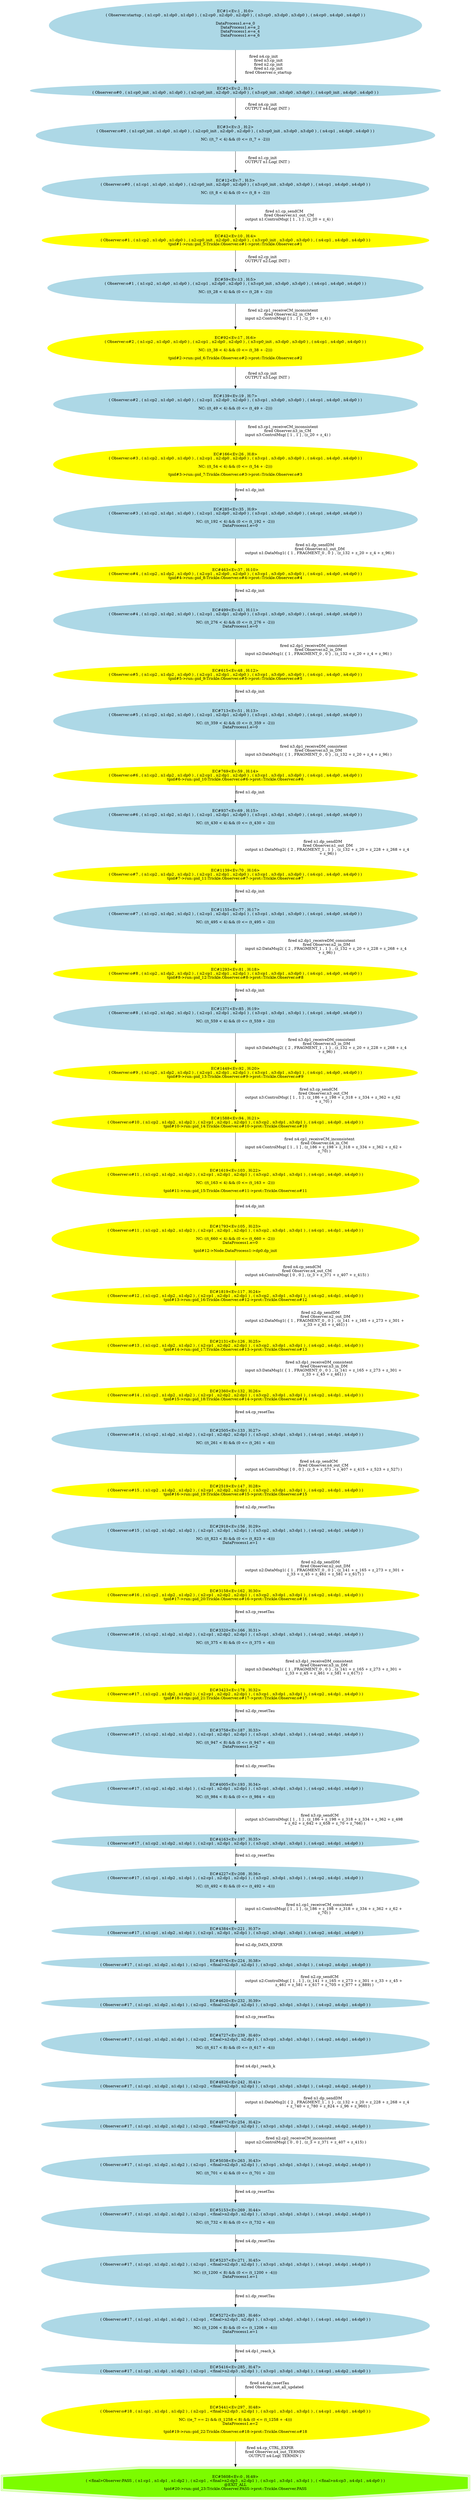 digraph fscn {
EC1 [
	label="EC#1<Ev:1 , H:0>
( Observer:startup , ( n1:cp0 , n1:dp0 , n1:dp0 ) , ( n2:cp0 , n2:dp0 , n2:dp0 ) , ( n3:cp0 , n3:dp0 , n3:dp0 ) , ( n4:cp0 , n4:dp0 , n4:dp0 ) )

DataProcess1.e=e_0
	DataProcess1.e=e_2
	DataProcess1.e=e_4
	DataProcess1.e=e_6
	"
	color=lightblue
	shape=ellipse
	style=filled
]
EC1 -> EC2 [
	label="fired n4.cp_init
	fired n3.cp_init
	fired n2.cp_init
	fired n1.cp_init
	fired Observer.o_startup
	"
]
EC2 [
	label="EC#2<Ev:2 , H:1>
( Observer:o#0 , ( n1:cp0_init , n1:dp0 , n1:dp0 ) , ( n2:cp0_init , n2:dp0 , n2:dp0 ) , ( n3:cp0_init , n3:dp0 , n3:dp0 ) , ( n4:cp0_init , n4:dp0 , n4:dp0 ) )"
	color=lightblue
	shape=ellipse
	style=filled
]
EC2 -> EC3 [
	label="fired n4.cp_init
	OUTPUT n4:Log( INIT )
	"
]
EC3 [
	label="EC#3<Ev:3 , H:2>
( Observer:o#0 , ( n1:cp0_init , n1:dp0 , n1:dp0 ) , ( n2:cp0_init , n2:dp0 , n2:dp0 ) , ( n3:cp0_init , n3:dp0 , n3:dp0 ) , ( n4:cp1 , n4:dp0 , n4:dp0 ) )

NC: ((t_7 < 4) && (0 <= (t_7 + -2)))
	"
	color=lightblue
	shape=ellipse
	style=filled
]
EC3 -> EC12 [
	label="fired n1.cp_init
	OUTPUT n1:Log( INIT )
	"
]
EC12 [
	label="EC#12<Ev:7 , H:3>
( Observer:o#0 , ( n1:cp1 , n1:dp0 , n1:dp0 ) , ( n2:cp0_init , n2:dp0 , n2:dp0 ) , ( n3:cp0_init , n3:dp0 , n3:dp0 ) , ( n4:cp1 , n4:dp0 , n4:dp0 ) )

NC: ((t_8 < 4) && (0 <= (t_8 + -2)))
	"
	color=lightblue
	shape=ellipse
	style=filled
]
EC12 -> EC42 [
	label="fired n1.cp_sendCM
	fired Observer.n1_out_CM
	output n1:ControlMsg( [ 1 , 1 ] , (z_20 + z_4) )
	"
]
EC42 [
	label="EC#42<Ev:10 , H:4>
( Observer:o#1 , ( n1:cp2 , n1:dp0 , n1:dp0 ) , ( n2:cp0_init , n2:dp0 , n2:dp0 ) , ( n3:cp0_init , n3:dp0 , n3:dp0 ) , ( n4:cp1 , n4:dp0 , n4:dp0 ) )
tpid#1->run::pid_5:Trickle.Observer.o#1->prot::Trickle.Observer.o#1"
	color=yellow
	shape=ellipse
	style=filled
]
EC42 -> EC59 [
	label="fired n2.cp_init
	OUTPUT n2:Log( INIT )
	"
]
EC59 [
	label="EC#59<Ev:13 , H:5>
( Observer:o#1 , ( n1:cp2 , n1:dp0 , n1:dp0 ) , ( n2:cp1 , n2:dp0 , n2:dp0 ) , ( n3:cp0_init , n3:dp0 , n3:dp0 ) , ( n4:cp1 , n4:dp0 , n4:dp0 ) )

NC: ((t_28 < 4) && (0 <= (t_28 + -2)))
	"
	color=lightblue
	shape=ellipse
	style=filled
]
EC59 -> EC92 [
	label="fired n2.cp1_receiveCM_inconsistent
	fired Observer.n2_in_CM
	input n2:ControlMsg( [ 1 , 1 ] , (z_20 + z_4) )
	"
]
EC92 [
	label="EC#92<Ev:17 , H:6>
( Observer:o#2 , ( n1:cp2 , n1:dp0 , n1:dp0 ) , ( n2:cp1 , n2:dp0 , n2:dp0 ) , ( n3:cp0_init , n3:dp0 , n3:dp0 ) , ( n4:cp1 , n4:dp0 , n4:dp0 ) )

NC: ((t_38 < 4) && (0 <= (t_38 + -2)))
	
tpid#2->run::pid_6:Trickle.Observer.o#2->prot::Trickle.Observer.o#2"
	color=yellow
	shape=ellipse
	style=filled
]
EC92 -> EC139 [
	label="fired n3.cp_init
	OUTPUT n3:Log( INIT )
	"
]
EC139 [
	label="EC#139<Ev:19 , H:7>
( Observer:o#2 , ( n1:cp2 , n1:dp0 , n1:dp0 ) , ( n2:cp1 , n2:dp0 , n2:dp0 ) , ( n3:cp1 , n3:dp0 , n3:dp0 ) , ( n4:cp1 , n4:dp0 , n4:dp0 ) )

NC: ((t_49 < 4) && (0 <= (t_49 + -2)))
	"
	color=lightblue
	shape=ellipse
	style=filled
]
EC139 -> EC166 [
	label="fired n3.cp1_receiveCM_inconsistent
	fired Observer.n3_in_CM
	input n3:ControlMsg( [ 1 , 1 ] , (z_20 + z_4) )
	"
]
EC166 [
	label="EC#166<Ev:26 , H:8>
( Observer:o#3 , ( n1:cp2 , n1:dp0 , n1:dp0 ) , ( n2:cp1 , n2:dp0 , n2:dp0 ) , ( n3:cp1 , n3:dp0 , n3:dp0 ) , ( n4:cp1 , n4:dp0 , n4:dp0 ) )

NC: ((t_54 < 4) && (0 <= (t_54 + -2)))
	
tpid#3->run::pid_7:Trickle.Observer.o#3->prot::Trickle.Observer.o#3"
	color=yellow
	shape=ellipse
	style=filled
]
EC166 -> EC285 [
	label="fired n1.dp_init
	"
]
EC285 [
	label="EC#285<Ev:35 , H:9>
( Observer:o#3 , ( n1:cp2 , n1:dp1 , n1:dp0 ) , ( n2:cp1 , n2:dp0 , n2:dp0 ) , ( n3:cp1 , n3:dp0 , n3:dp0 ) , ( n4:cp1 , n4:dp0 , n4:dp0 ) )

NC: ((t_192 < 4) && (0 <= (t_192 + -2)))
	DataProcess1.e=0
	"
	color=lightblue
	shape=ellipse
	style=filled
]
EC285 -> EC463 [
	label="fired n1.dp_sendDM
	fired Observer.n1_out_DM
	output n1:DataMsg1( { 1 , FRAGMENT_0 , 0 } , (z_132 + z_20 + z_4 + z_96) )
	"
]
EC463 [
	label="EC#463<Ev:37 , H:10>
( Observer:o#4 , ( n1:cp2 , n1:dp2 , n1:dp0 ) , ( n2:cp1 , n2:dp0 , n2:dp0 ) , ( n3:cp1 , n3:dp0 , n3:dp0 ) , ( n4:cp1 , n4:dp0 , n4:dp0 ) )
tpid#4->run::pid_8:Trickle.Observer.o#4->prot::Trickle.Observer.o#4"
	color=yellow
	shape=ellipse
	style=filled
]
EC463 -> EC499 [
	label="fired n2.dp_init
	"
]
EC499 [
	label="EC#499<Ev:43 , H:11>
( Observer:o#4 , ( n1:cp2 , n1:dp2 , n1:dp0 ) , ( n2:cp1 , n2:dp1 , n2:dp0 ) , ( n3:cp1 , n3:dp0 , n3:dp0 ) , ( n4:cp1 , n4:dp0 , n4:dp0 ) )

NC: ((t_276 < 4) && (0 <= (t_276 + -2)))
	DataProcess1.e=0
	"
	color=lightblue
	shape=ellipse
	style=filled
]
EC499 -> EC615 [
	label="fired n2.dp1_receiveDM_consistent
	fired Observer.n2_in_DM
	input n2:DataMsg1( { 1 , FRAGMENT_0 , 0 } , (z_132 + z_20 + z_4 + z_96) )
	"
]
EC615 [
	label="EC#615<Ev:48 , H:12>
( Observer:o#5 , ( n1:cp2 , n1:dp2 , n1:dp0 ) , ( n2:cp1 , n2:dp1 , n2:dp0 ) , ( n3:cp1 , n3:dp0 , n3:dp0 ) , ( n4:cp1 , n4:dp0 , n4:dp0 ) )
tpid#5->run::pid_9:Trickle.Observer.o#5->prot::Trickle.Observer.o#5"
	color=yellow
	shape=ellipse
	style=filled
]
EC615 -> EC713 [
	label="fired n3.dp_init
	"
]
EC713 [
	label="EC#713<Ev:51 , H:13>
( Observer:o#5 , ( n1:cp2 , n1:dp2 , n1:dp0 ) , ( n2:cp1 , n2:dp1 , n2:dp0 ) , ( n3:cp1 , n3:dp1 , n3:dp0 ) , ( n4:cp1 , n4:dp0 , n4:dp0 ) )

NC: ((t_359 < 4) && (0 <= (t_359 + -2)))
	DataProcess1.e=0
	"
	color=lightblue
	shape=ellipse
	style=filled
]
EC713 -> EC769 [
	label="fired n3.dp1_receiveDM_consistent
	fired Observer.n3_in_DM
	input n3:DataMsg1( { 1 , FRAGMENT_0 , 0 } , (z_132 + z_20 + z_4 + z_96) )
	"
]
EC769 [
	label="EC#769<Ev:59 , H:14>
( Observer:o#6 , ( n1:cp2 , n1:dp2 , n1:dp0 ) , ( n2:cp1 , n2:dp1 , n2:dp0 ) , ( n3:cp1 , n3:dp1 , n3:dp0 ) , ( n4:cp1 , n4:dp0 , n4:dp0 ) )
tpid#6->run::pid_10:Trickle.Observer.o#6->prot::Trickle.Observer.o#6"
	color=yellow
	shape=ellipse
	style=filled
]
EC769 -> EC937 [
	label="fired n1.dp_init
	"
]
EC937 [
	label="EC#937<Ev:69 , H:15>
( Observer:o#6 , ( n1:cp2 , n1:dp2 , n1:dp1 ) , ( n2:cp1 , n2:dp1 , n2:dp0 ) , ( n3:cp1 , n3:dp1 , n3:dp0 ) , ( n4:cp1 , n4:dp0 , n4:dp0 ) )

NC: ((t_430 < 4) && (0 <= (t_430 + -2)))
	"
	color=lightblue
	shape=ellipse
	style=filled
]
EC937 -> EC1139 [
	label="fired n1.dp_sendDM
	fired Observer.n1_out_DM
	output n1:DataMsg2( { 2 , FRAGMENT_1 , 1 } , (z_132 + z_20 + z_228 + z_268 + z_4 
	+ z_96) )
	"
]
EC1139 [
	label="EC#1139<Ev:70 , H:16>
( Observer:o#7 , ( n1:cp2 , n1:dp2 , n1:dp2 ) , ( n2:cp1 , n2:dp1 , n2:dp0 ) , ( n3:cp1 , n3:dp1 , n3:dp0 ) , ( n4:cp1 , n4:dp0 , n4:dp0 ) )
tpid#7->run::pid_11:Trickle.Observer.o#7->prot::Trickle.Observer.o#7"
	color=yellow
	shape=ellipse
	style=filled
]
EC1139 -> EC1155 [
	label="fired n2.dp_init
	"
]
EC1155 [
	label="EC#1155<Ev:77 , H:17>
( Observer:o#7 , ( n1:cp2 , n1:dp2 , n1:dp2 ) , ( n2:cp1 , n2:dp1 , n2:dp1 ) , ( n3:cp1 , n3:dp1 , n3:dp0 ) , ( n4:cp1 , n4:dp0 , n4:dp0 ) )

NC: ((t_495 < 4) && (0 <= (t_495 + -2)))
	"
	color=lightblue
	shape=ellipse
	style=filled
]
EC1155 -> EC1293 [
	label="fired n2.dp1_receiveDM_consistent
	fired Observer.n2_in_DM
	input n2:DataMsg2( { 2 , FRAGMENT_1 , 1 } , (z_132 + z_20 + z_228 + z_268 + z_4 
	+ z_96) )
	"
]
EC1293 [
	label="EC#1293<Ev:81 , H:18>
( Observer:o#8 , ( n1:cp2 , n1:dp2 , n1:dp2 ) , ( n2:cp1 , n2:dp1 , n2:dp1 ) , ( n3:cp1 , n3:dp1 , n3:dp0 ) , ( n4:cp1 , n4:dp0 , n4:dp0 ) )
tpid#8->run::pid_12:Trickle.Observer.o#8->prot::Trickle.Observer.o#8"
	color=yellow
	shape=ellipse
	style=filled
]
EC1293 -> EC1371 [
	label="fired n3.dp_init
	"
]
EC1371 [
	label="EC#1371<Ev:85 , H:19>
( Observer:o#8 , ( n1:cp2 , n1:dp2 , n1:dp2 ) , ( n2:cp1 , n2:dp1 , n2:dp1 ) , ( n3:cp1 , n3:dp1 , n3:dp1 ) , ( n4:cp1 , n4:dp0 , n4:dp0 ) )

NC: ((t_559 < 4) && (0 <= (t_559 + -2)))
	"
	color=lightblue
	shape=ellipse
	style=filled
]
EC1371 -> EC1449 [
	label="fired n3.dp1_receiveDM_consistent
	fired Observer.n3_in_DM
	input n3:DataMsg2( { 2 , FRAGMENT_1 , 1 } , (z_132 + z_20 + z_228 + z_268 + z_4 
	+ z_96) )
	"
]
EC1449 [
	label="EC#1449<Ev:92 , H:20>
( Observer:o#9 , ( n1:cp2 , n1:dp2 , n1:dp2 ) , ( n2:cp1 , n2:dp1 , n2:dp1 ) , ( n3:cp1 , n3:dp1 , n3:dp1 ) , ( n4:cp1 , n4:dp0 , n4:dp0 ) )
tpid#9->run::pid_13:Trickle.Observer.o#9->prot::Trickle.Observer.o#9"
	color=yellow
	shape=ellipse
	style=filled
]
EC1449 -> EC1588 [
	label="fired n3.cp_sendCM
	fired Observer.n3_out_CM
	output n3:ControlMsg( [ 1 , 1 ] , (z_186 + z_198 + z_318 + z_334 + z_362 + z_62 
	+ z_70) )
	"
]
EC1588 [
	label="EC#1588<Ev:94 , H:21>
( Observer:o#10 , ( n1:cp2 , n1:dp2 , n1:dp2 ) , ( n2:cp1 , n2:dp1 , n2:dp1 ) , ( n3:cp2 , n3:dp1 , n3:dp1 ) , ( n4:cp1 , n4:dp0 , n4:dp0 ) )
tpid#10->run::pid_14:Trickle.Observer.o#10->prot::Trickle.Observer.o#10"
	color=yellow
	shape=ellipse
	style=filled
]
EC1588 -> EC1619 [
	label="fired n4.cp1_receiveCM_inconsistent
	fired Observer.n4_in_CM
	input n4:ControlMsg( [ 1 , 1 ] , (z_186 + z_198 + z_318 + z_334 + z_362 + z_62 + 
	z_70) )
	"
]
EC1619 [
	label="EC#1619<Ev:103 , H:22>
( Observer:o#11 , ( n1:cp2 , n1:dp2 , n1:dp2 ) , ( n2:cp1 , n2:dp1 , n2:dp1 ) , ( n3:cp2 , n3:dp1 , n3:dp1 ) , ( n4:cp1 , n4:dp0 , n4:dp0 ) )

NC: ((t_163 < 4) && (0 <= (t_163 + -2)))
	
tpid#11->run::pid_15:Trickle.Observer.o#11->prot::Trickle.Observer.o#11"
	color=yellow
	shape=ellipse
	style=filled
]
EC1619 -> EC1793 [
	label="fired n4.dp_init
	"
]
EC1793 [
	label="EC#1793<Ev:105 , H:23>
( Observer:o#11 , ( n1:cp2 , n1:dp2 , n1:dp2 ) , ( n2:cp1 , n2:dp1 , n2:dp1 ) , ( n3:cp2 , n3:dp1 , n3:dp1 ) , ( n4:cp1 , n4:dp1 , n4:dp0 ) )

NC: ((t_660 < 4) && (0 <= (t_660 + -2)))
	DataProcess1.e=0
	
tpid#12->Node.DataProcess1->dp0.dp_init"
	color=yellow
	shape=ellipse
	style=filled
]
EC1793 -> EC1819 [
	label="fired n4.cp_sendCM
	fired Observer.n4_out_CM
	output n4:ControlMsg( [ 0 , 0 ] , (z_3 + z_371 + z_407 + z_415) )
	"
]
EC1819 [
	label="EC#1819<Ev:117 , H:24>
( Observer:o#12 , ( n1:cp2 , n1:dp2 , n1:dp2 ) , ( n2:cp1 , n2:dp1 , n2:dp1 ) , ( n3:cp2 , n3:dp1 , n3:dp1 ) , ( n4:cp2 , n4:dp1 , n4:dp0 ) )
tpid#13->run::pid_16:Trickle.Observer.o#12->prot::Trickle.Observer.o#12"
	color=yellow
	shape=ellipse
	style=filled
]
EC1819 -> EC2131 [
	label="fired n2.dp_sendDM
	fired Observer.n2_out_DM
	output n2:DataMsg1( { 1 , FRAGMENT_0 , 0 } , (z_141 + z_165 + z_273 + z_301 + 
	z_33 + z_45 + z_461) )
	"
]
EC2131 [
	label="EC#2131<Ev:126 , H:25>
( Observer:o#13 , ( n1:cp2 , n1:dp2 , n1:dp2 ) , ( n2:cp1 , n2:dp2 , n2:dp1 ) , ( n3:cp2 , n3:dp1 , n3:dp1 ) , ( n4:cp2 , n4:dp1 , n4:dp0 ) )
tpid#14->run::pid_17:Trickle.Observer.o#13->prot::Trickle.Observer.o#13"
	color=yellow
	shape=ellipse
	style=filled
]
EC2131 -> EC2360 [
	label="fired n3.dp1_receiveDM_consistent
	fired Observer.n3_in_DM
	input n3:DataMsg1( { 1 , FRAGMENT_0 , 0 } , (z_141 + z_165 + z_273 + z_301 + 
	z_33 + z_45 + z_461) )
	"
]
EC2360 [
	label="EC#2360<Ev:132 , H:26>
( Observer:o#14 , ( n1:cp2 , n1:dp2 , n1:dp2 ) , ( n2:cp1 , n2:dp2 , n2:dp1 ) , ( n3:cp2 , n3:dp1 , n3:dp1 ) , ( n4:cp2 , n4:dp1 , n4:dp0 ) )
tpid#15->run::pid_18:Trickle.Observer.o#14->prot::Trickle.Observer.o#14"
	color=yellow
	shape=ellipse
	style=filled
]
EC2360 -> EC2505 [
	label="fired n4.cp_resetTau
	"
]
EC2505 [
	label="EC#2505<Ev:133 , H:27>
( Observer:o#14 , ( n1:cp2 , n1:dp2 , n1:dp2 ) , ( n2:cp1 , n2:dp2 , n2:dp1 ) , ( n3:cp2 , n3:dp1 , n3:dp1 ) , ( n4:cp1 , n4:dp1 , n4:dp0 ) )

NC: ((t_261 < 8) && (0 <= (t_261 + -4)))
	"
	color=lightblue
	shape=ellipse
	style=filled
]
EC2505 -> EC2519 [
	label="fired n4.cp_sendCM
	fired Observer.n4_out_CM
	output n4:ControlMsg( [ 0 , 0 ] , (z_3 + z_371 + z_407 + z_415 + z_523 + z_527) )
	"
]
EC2519 [
	label="EC#2519<Ev:147 , H:28>
( Observer:o#15 , ( n1:cp2 , n1:dp2 , n1:dp2 ) , ( n2:cp1 , n2:dp2 , n2:dp1 ) , ( n3:cp2 , n3:dp1 , n3:dp1 ) , ( n4:cp2 , n4:dp1 , n4:dp0 ) )
tpid#16->run::pid_19:Trickle.Observer.o#15->prot::Trickle.Observer.o#15"
	color=yellow
	shape=ellipse
	style=filled
]
EC2519 -> EC2918 [
	label="fired n2.dp_resetTau
	"
]
EC2918 [
	label="EC#2918<Ev:156 , H:29>
( Observer:o#15 , ( n1:cp2 , n1:dp2 , n1:dp2 ) , ( n2:cp1 , n2:dp1 , n2:dp1 ) , ( n3:cp2 , n3:dp1 , n3:dp1 ) , ( n4:cp2 , n4:dp1 , n4:dp0 ) )

NC: ((t_823 < 8) && (0 <= (t_823 + -4)))
	DataProcess1.e=1
	"
	color=lightblue
	shape=ellipse
	style=filled
]
EC2918 -> EC3158 [
	label="fired n2.dp_sendDM
	fired Observer.n2_out_DM
	output n2:DataMsg1( { 1 , FRAGMENT_0 , 0 } , (z_141 + z_165 + z_273 + z_301 + 
	z_33 + z_45 + z_461 + z_581 + z_617) )
	"
]
EC3158 [
	label="EC#3158<Ev:162 , H:30>
( Observer:o#16 , ( n1:cp2 , n1:dp2 , n1:dp2 ) , ( n2:cp1 , n2:dp2 , n2:dp1 ) , ( n3:cp2 , n3:dp1 , n3:dp1 ) , ( n4:cp2 , n4:dp1 , n4:dp0 ) )
tpid#17->run::pid_20:Trickle.Observer.o#16->prot::Trickle.Observer.o#16"
	color=yellow
	shape=ellipse
	style=filled
]
EC3158 -> EC3320 [
	label="fired n3.cp_resetTau
	"
]
EC3320 [
	label="EC#3320<Ev:166 , H:31>
( Observer:o#16 , ( n1:cp2 , n1:dp2 , n1:dp2 ) , ( n2:cp1 , n2:dp2 , n2:dp1 ) , ( n3:cp1 , n3:dp1 , n3:dp1 ) , ( n4:cp2 , n4:dp1 , n4:dp0 ) )

NC: ((t_375 < 8) && (0 <= (t_375 + -4)))
	"
	color=lightblue
	shape=ellipse
	style=filled
]
EC3320 -> EC3423 [
	label="fired n3.dp1_receiveDM_consistent
	fired Observer.n3_in_DM
	input n3:DataMsg1( { 1 , FRAGMENT_0 , 0 } , (z_141 + z_165 + z_273 + z_301 + 
	z_33 + z_45 + z_461 + z_581 + z_617) )
	"
]
EC3423 [
	label="EC#3423<Ev:178 , H:32>
( Observer:o#17 , ( n1:cp2 , n1:dp2 , n1:dp2 ) , ( n2:cp1 , n2:dp2 , n2:dp1 ) , ( n3:cp1 , n3:dp1 , n3:dp1 ) , ( n4:cp2 , n4:dp1 , n4:dp0 ) )
tpid#18->run::pid_21:Trickle.Observer.o#17->prot::Trickle.Observer.o#17"
	color=yellow
	shape=ellipse
	style=filled
]
EC3423 -> EC3758 [
	label="fired n2.dp_resetTau
	"
]
EC3758 [
	label="EC#3758<Ev:187 , H:33>
( Observer:o#17 , ( n1:cp2 , n1:dp2 , n1:dp2 ) , ( n2:cp1 , n2:dp1 , n2:dp1 ) , ( n3:cp1 , n3:dp1 , n3:dp1 ) , ( n4:cp2 , n4:dp1 , n4:dp0 ) )

NC: ((t_947 < 8) && (0 <= (t_947 + -4)))
	DataProcess1.e=2
	"
	color=lightblue
	shape=ellipse
	style=filled
]
EC3758 -> EC4005 [
	label="fired n1.dp_resetTau
	"
]
EC4005 [
	label="EC#4005<Ev:193 , H:34>
( Observer:o#17 , ( n1:cp2 , n1:dp2 , n1:dp1 ) , ( n2:cp1 , n2:dp1 , n2:dp1 ) , ( n3:cp1 , n3:dp1 , n3:dp1 ) , ( n4:cp2 , n4:dp1 , n4:dp0 ) )

NC: ((t_984 < 8) && (0 <= (t_984 + -4)))
	"
	color=lightblue
	shape=ellipse
	style=filled
]
EC4005 -> EC4163 [
	label="fired n3.cp_sendCM
	output n3:ControlMsg( [ 1 , 1 ] , (z_186 + z_198 + z_318 + z_334 + z_362 + z_498 
	+ z_62 + z_642 + z_658 + z_70 + z_766) )
	"
]
EC4163 [
	label="EC#4163<Ev:197 , H:35>
( Observer:o#17 , ( n1:cp2 , n1:dp2 , n1:dp1 ) , ( n2:cp1 , n2:dp1 , n2:dp1 ) , ( n3:cp2 , n3:dp1 , n3:dp1 ) , ( n4:cp2 , n4:dp1 , n4:dp0 ) )"
	color=lightblue
	shape=ellipse
	style=filled
]
EC4163 -> EC4227 [
	label="fired n1.cp_resetTau
	"
]
EC4227 [
	label="EC#4227<Ev:208 , H:36>
( Observer:o#17 , ( n1:cp1 , n1:dp2 , n1:dp1 ) , ( n2:cp1 , n2:dp1 , n2:dp1 ) , ( n3:cp2 , n3:dp1 , n3:dp1 ) , ( n4:cp2 , n4:dp1 , n4:dp0 ) )

NC: ((t_492 < 8) && (0 <= (t_492 + -4)))
	"
	color=lightblue
	shape=ellipse
	style=filled
]
EC4227 -> EC4384 [
	label="fired n1.cp1_receiveCM_consistent
	input n1:ControlMsg( [ 1 , 1 ] , (z_186 + z_198 + z_318 + z_334 + z_362 + z_62 + 
	z_70) )
	"
]
EC4384 [
	label="EC#4384<Ev:221 , H:37>
( Observer:o#17 , ( n1:cp1 , n1:dp2 , n1:dp1 ) , ( n2:cp1 , n2:dp1 , n2:dp1 ) , ( n3:cp2 , n3:dp1 , n3:dp1 ) , ( n4:cp2 , n4:dp1 , n4:dp0 ) )"
	color=lightblue
	shape=ellipse
	style=filled
]
EC4384 -> EC4576 [
	label="fired n2.dp_DATA_EXPIR
	"
]
EC4576 [
	label="EC#4576<Ev:224 , H:38>
( Observer:o#17 , ( n1:cp1 , n1:dp2 , n1:dp1 ) , ( n2:cp1 , <final>n2:dp3 , n2:dp1 ) , ( n3:cp2 , n3:dp1 , n3:dp1 ) , ( n4:cp2 , n4:dp1 , n4:dp0 ) )"
	color=lightblue
	shape=ellipse
	style=filled
]
EC4576 -> EC4620 [
	label="fired n2.cp_sendCM
	output n2:ControlMsg( [ 1 , 1 ] , (z_141 + z_165 + z_273 + z_301 + z_33 + z_45 + 
	z_461 + z_581 + z_617 + z_705 + z_877 + z_889) )
	"
]
EC4620 [
	label="EC#4620<Ev:232 , H:39>
( Observer:o#17 , ( n1:cp1 , n1:dp2 , n1:dp1 ) , ( n2:cp2 , <final>n2:dp3 , n2:dp1 ) , ( n3:cp2 , n3:dp1 , n3:dp1 ) , ( n4:cp2 , n4:dp1 , n4:dp0 ) )"
	color=lightblue
	shape=ellipse
	style=filled
]
EC4620 -> EC4727 [
	label="fired n3.cp_resetTau
	"
]
EC4727 [
	label="EC#4727<Ev:239 , H:40>
( Observer:o#17 , ( n1:cp1 , n1:dp2 , n1:dp1 ) , ( n2:cp2 , <final>n2:dp3 , n2:dp1 ) , ( n3:cp1 , n3:dp1 , n3:dp1 ) , ( n4:cp2 , n4:dp1 , n4:dp0 ) )

NC: ((t_617 < 8) && (0 <= (t_617 + -4)))
	"
	color=lightblue
	shape=ellipse
	style=filled
]
EC4727 -> EC4826 [
	label="fired n4.dp1_reach_k
	"
]
EC4826 [
	label="EC#4826<Ev:242 , H:41>
( Observer:o#17 , ( n1:cp1 , n1:dp2 , n1:dp1 ) , ( n2:cp2 , <final>n2:dp3 , n2:dp1 ) , ( n3:cp1 , n3:dp1 , n3:dp1 ) , ( n4:cp2 , n4:dp2 , n4:dp0 ) )"
	color=lightblue
	shape=ellipse
	style=filled
]
EC4826 -> EC4877 [
	label="fired n1.dp_sendDM
	output n1:DataMsg2( { 2 , FRAGMENT_1 , 1 } , (z_132 + z_20 + z_228 + z_268 + z_4 
	+ z_740 + z_780 + z_824 + z_96 + z_960) )
	"
]
EC4877 [
	label="EC#4877<Ev:254 , H:42>
( Observer:o#17 , ( n1:cp1 , n1:dp2 , n1:dp2 ) , ( n2:cp2 , <final>n2:dp3 , n2:dp1 ) , ( n3:cp1 , n3:dp1 , n3:dp1 ) , ( n4:cp2 , n4:dp2 , n4:dp0 ) )"
	color=lightblue
	shape=ellipse
	style=filled
]
EC4877 -> EC5038 [
	label="fired n2.cp2_receiveCM_inconsistent
	input n2:ControlMsg( [ 0 , 0 ] , (z_3 + z_371 + z_407 + z_415) )
	"
]
EC5038 [
	label="EC#5038<Ev:263 , H:43>
( Observer:o#17 , ( n1:cp1 , n1:dp2 , n1:dp2 ) , ( n2:cp1 , <final>n2:dp3 , n2:dp1 ) , ( n3:cp1 , n3:dp1 , n3:dp1 ) , ( n4:cp2 , n4:dp2 , n4:dp0 ) )

NC: ((t_701 < 4) && (0 <= (t_701 + -2)))
	"
	color=lightblue
	shape=ellipse
	style=filled
]
EC5038 -> EC5153 [
	label="fired n4.cp_resetTau
	"
]
EC5153 [
	label="EC#5153<Ev:269 , H:44>
( Observer:o#17 , ( n1:cp1 , n1:dp2 , n1:dp2 ) , ( n2:cp1 , <final>n2:dp3 , n2:dp1 ) , ( n3:cp1 , n3:dp1 , n3:dp1 ) , ( n4:cp1 , n4:dp2 , n4:dp0 ) )

NC: ((t_732 < 8) && (0 <= (t_732 + -4)))
	"
	color=lightblue
	shape=ellipse
	style=filled
]
EC5153 -> EC5237 [
	label="fired n4.dp_resetTau
	"
]
EC5237 [
	label="EC#5237<Ev:271 , H:45>
( Observer:o#17 , ( n1:cp1 , n1:dp2 , n1:dp2 ) , ( n2:cp1 , <final>n2:dp3 , n2:dp1 ) , ( n3:cp1 , n3:dp1 , n3:dp1 ) , ( n4:cp1 , n4:dp1 , n4:dp0 ) )

NC: ((t_1200 < 8) && (0 <= (t_1200 + -4)))
	DataProcess1.e=1
	"
	color=lightblue
	shape=ellipse
	style=filled
]
EC5237 -> EC5272 [
	label="fired n1.dp_resetTau
	"
]
EC5272 [
	label="EC#5272<Ev:283 , H:46>
( Observer:o#17 , ( n1:cp1 , n1:dp1 , n1:dp2 ) , ( n2:cp1 , <final>n2:dp3 , n2:dp1 ) , ( n3:cp1 , n3:dp1 , n3:dp1 ) , ( n4:cp1 , n4:dp1 , n4:dp0 ) )

NC: ((t_1206 < 8) && (0 <= (t_1206 + -4)))
	DataProcess1.e=1
	"
	color=lightblue
	shape=ellipse
	style=filled
]
EC5272 -> EC5416 [
	label="fired n4.dp1_reach_k
	"
]
EC5416 [
	label="EC#5416<Ev:285 , H:47>
( Observer:o#17 , ( n1:cp1 , n1:dp1 , n1:dp2 ) , ( n2:cp1 , <final>n2:dp3 , n2:dp1 ) , ( n3:cp1 , n3:dp1 , n3:dp1 ) , ( n4:cp1 , n4:dp2 , n4:dp0 ) )"
	color=lightblue
	shape=ellipse
	style=filled
]
EC5416 -> EC5441 [
	label="fired n4.dp_resetTau
	fired Observer.not_all_updated
	"
]
EC5441 [
	label="EC#5441<Ev:297 , H:48>
( Observer:o#18 , ( n1:cp1 , n1:dp1 , n1:dp2 ) , ( n2:cp1 , <final>n2:dp3 , n2:dp1 ) , ( n3:cp1 , n3:dp1 , n3:dp1 ) , ( n4:cp1 , n4:dp1 , n4:dp0 ) )

NC: ((e_7 == 2) && (t_1258 < 8) && (0 <= (t_1258 + -4)))
	DataProcess1.e=2
	
tpid#19->run::pid_22:Trickle.Observer.o#18->prot::Trickle.Observer.o#18"
	color=yellow
	shape=ellipse
	style=filled
]
EC5441 -> EC5608 [
	label="fired n4.cp_CTRL_EXPIR
	fired Observer.n4_out_TERMIN
	OUTPUT n4:Log( TERMIN )
	"
]
EC5608 [
	label="EC#5608<Ev:0 , H:49>
( <final>Observer:PASS , ( n1:cp1 , n1:dp1 , n1:dp2 ) , ( n2:cp1 , <final>n2:dp3 , n2:dp1 ) , ( n3:cp1 , n3:dp1 , n3:dp1 ) , ( <final>n4:cp3 , n4:dp1 , n4:dp0 ) )
@EXIT_ALL\ntpid#20->run::pid_23:Trickle.Observer.PASS->prot::Trickle.Observer.PASS"
	color=lawngreen
	shape=tripleoctagon
	style=filled
]
}